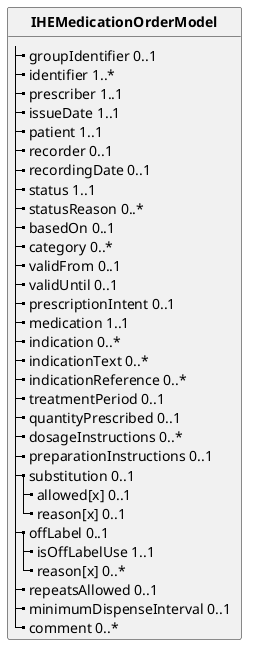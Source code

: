 @startuml
skinparam linetype polyline
hide circle
hide stereotype

class "**IHEMedicationOrderModel**" as IHEMedicationOrderModel {
  |_ groupIdentifier 0..1   
  |_ identifier 1..*   
  |_ prescriber 1..1   
  |_ issueDate 1..1   
  |_ patient 1..1   
  |_ recorder 0..1   
  |_ recordingDate 0..1   
  |_ status 1..1   
  |_ statusReason 0..*   
  |_ basedOn 0..1   
  |_ category 0..*   
  |_ validFrom 0..1   
  |_ validUntil 0..1   
  |_ prescriptionIntent 0..1   
  |_ medication 1..1   
  |_ indication 0..*   
  |_ indicationText 0..*   
  |_ indicationReference 0..*   
  |_ treatmentPeriod 0..1   
  |_ quantityPrescribed 0..1   
  |_ dosageInstructions 0..*   
  |_ preparationInstructions 0..1   
  |_ substitution 0..1   
    |_ allowed[x] 0..1   
    |_ reason[x] 0..1   
  |_ offLabel 0..1   
    |_ isOffLabelUse 1..1   
    |_ reason[x] 0..*   
  |_ repeatsAllowed 0..1   
  |_ minimumDispenseInterval 0..1   
  |_ comment 0..*   
}
@enduml
